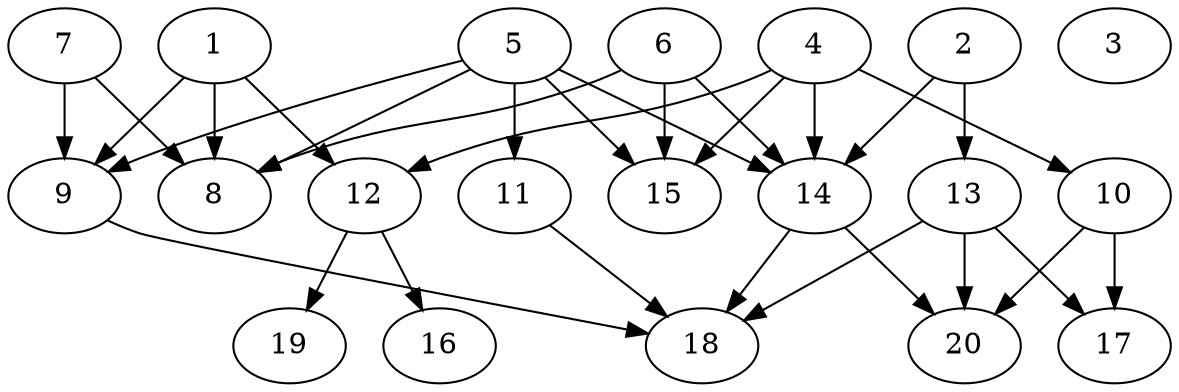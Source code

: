 // DAG automatically generated by daggen at Wed Jul 24 21:27:05 2019
// ./daggen --dot -n 20 --ccr 0.3 --fat 0.7 --regular 0.5 --density 0.5 --mindata 5242880 --maxdata 52428800 
digraph G {
  1 [size="50520747", alpha="0.12", expect_size="15156224"] 
  1 -> 8 [size ="15156224"]
  1 -> 9 [size ="15156224"]
  1 -> 12 [size ="15156224"]
  2 [size="40823467", alpha="0.02", expect_size="12247040"] 
  2 -> 13 [size ="12247040"]
  2 -> 14 [size ="12247040"]
  3 [size="89668267", alpha="0.18", expect_size="26900480"] 
  4 [size="80564907", alpha="0.12", expect_size="24169472"] 
  4 -> 10 [size ="24169472"]
  4 -> 12 [size ="24169472"]
  4 -> 14 [size ="24169472"]
  4 -> 15 [size ="24169472"]
  5 [size="172253867", alpha="0.06", expect_size="51676160"] 
  5 -> 8 [size ="51676160"]
  5 -> 9 [size ="51676160"]
  5 -> 11 [size ="51676160"]
  5 -> 14 [size ="51676160"]
  5 -> 15 [size ="51676160"]
  6 [size="150558720", alpha="0.18", expect_size="45167616"] 
  6 -> 8 [size ="45167616"]
  6 -> 14 [size ="45167616"]
  6 -> 15 [size ="45167616"]
  7 [size="63880533", alpha="0.08", expect_size="19164160"] 
  7 -> 8 [size ="19164160"]
  7 -> 9 [size ="19164160"]
  8 [size="103806293", alpha="0.10", expect_size="31141888"] 
  9 [size="153965227", alpha="0.09", expect_size="46189568"] 
  9 -> 18 [size ="46189568"]
  10 [size="94952107", alpha="0.19", expect_size="28485632"] 
  10 -> 17 [size ="28485632"]
  10 -> 20 [size ="28485632"]
  11 [size="124590080", alpha="0.05", expect_size="37377024"] 
  11 -> 18 [size ="37377024"]
  12 [size="62917973", alpha="0.03", expect_size="18875392"] 
  12 -> 16 [size ="18875392"]
  12 -> 19 [size ="18875392"]
  13 [size="81841493", alpha="0.04", expect_size="24552448"] 
  13 -> 17 [size ="24552448"]
  13 -> 18 [size ="24552448"]
  13 -> 20 [size ="24552448"]
  14 [size="69038080", alpha="0.11", expect_size="20711424"] 
  14 -> 18 [size ="20711424"]
  14 -> 20 [size ="20711424"]
  15 [size="162570240", alpha="0.02", expect_size="48771072"] 
  16 [size="50172587", alpha="0.17", expect_size="15051776"] 
  17 [size="31747413", alpha="0.19", expect_size="9524224"] 
  18 [size="95965867", alpha="0.14", expect_size="28789760"] 
  19 [size="18066773", alpha="0.06", expect_size="5420032"] 
  20 [size="87739733", alpha="0.05", expect_size="26321920"] 
}
